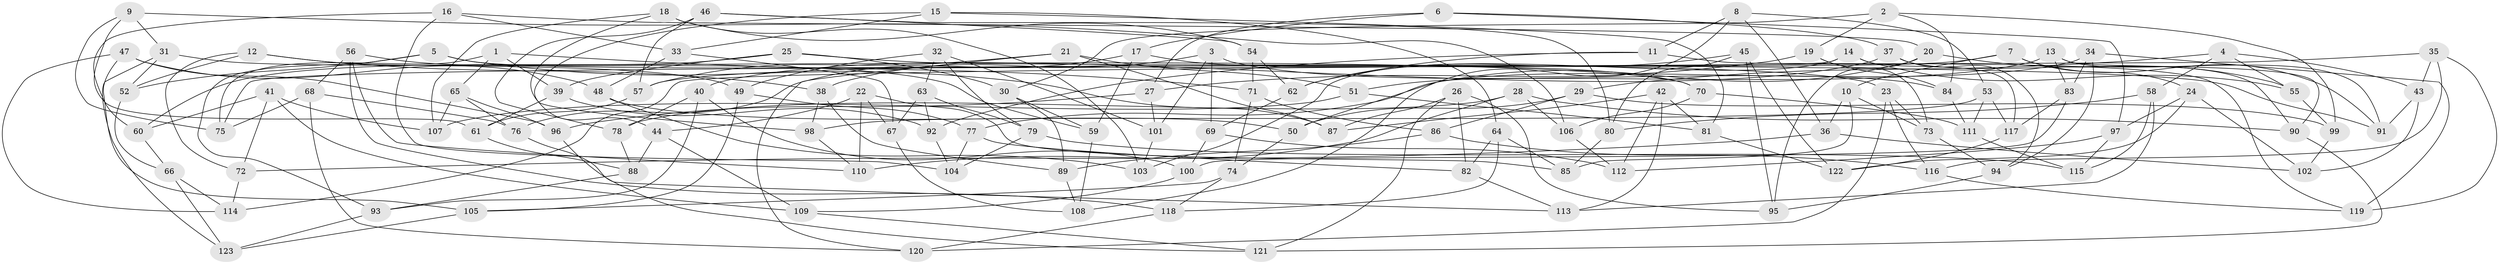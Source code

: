// Generated by graph-tools (version 1.1) at 2025/50/03/09/25 03:50:51]
// undirected, 123 vertices, 246 edges
graph export_dot {
graph [start="1"]
  node [color=gray90,style=filled];
  1;
  2;
  3;
  4;
  5;
  6;
  7;
  8;
  9;
  10;
  11;
  12;
  13;
  14;
  15;
  16;
  17;
  18;
  19;
  20;
  21;
  22;
  23;
  24;
  25;
  26;
  27;
  28;
  29;
  30;
  31;
  32;
  33;
  34;
  35;
  36;
  37;
  38;
  39;
  40;
  41;
  42;
  43;
  44;
  45;
  46;
  47;
  48;
  49;
  50;
  51;
  52;
  53;
  54;
  55;
  56;
  57;
  58;
  59;
  60;
  61;
  62;
  63;
  64;
  65;
  66;
  67;
  68;
  69;
  70;
  71;
  72;
  73;
  74;
  75;
  76;
  77;
  78;
  79;
  80;
  81;
  82;
  83;
  84;
  85;
  86;
  87;
  88;
  89;
  90;
  91;
  92;
  93;
  94;
  95;
  96;
  97;
  98;
  99;
  100;
  101;
  102;
  103;
  104;
  105;
  106;
  107;
  108;
  109;
  110;
  111;
  112;
  113;
  114;
  115;
  116;
  117;
  118;
  119;
  120;
  121;
  122;
  123;
  1 -- 39;
  1 -- 75;
  1 -- 65;
  1 -- 71;
  2 -- 99;
  2 -- 19;
  2 -- 84;
  2 -- 30;
  3 -- 38;
  3 -- 101;
  3 -- 69;
  3 -- 84;
  4 -- 55;
  4 -- 43;
  4 -- 29;
  4 -- 58;
  5 -- 52;
  5 -- 87;
  5 -- 93;
  5 -- 23;
  6 -- 97;
  6 -- 37;
  6 -- 27;
  6 -- 17;
  7 -- 57;
  7 -- 10;
  7 -- 24;
  7 -- 91;
  8 -- 11;
  8 -- 53;
  8 -- 108;
  8 -- 36;
  9 -- 31;
  9 -- 75;
  9 -- 106;
  9 -- 61;
  10 -- 36;
  10 -- 85;
  10 -- 73;
  11 -- 119;
  11 -- 62;
  11 -- 92;
  12 -- 38;
  12 -- 72;
  12 -- 52;
  12 -- 49;
  13 -- 51;
  13 -- 83;
  13 -- 90;
  13 -- 91;
  14 -- 55;
  14 -- 75;
  14 -- 117;
  14 -- 103;
  15 -- 64;
  15 -- 81;
  15 -- 44;
  15 -- 33;
  16 -- 104;
  16 -- 60;
  16 -- 20;
  16 -- 33;
  17 -- 59;
  17 -- 76;
  17 -- 70;
  18 -- 98;
  18 -- 103;
  18 -- 107;
  18 -- 54;
  19 -- 27;
  19 -- 73;
  19 -- 84;
  20 -- 55;
  20 -- 95;
  20 -- 50;
  21 -- 120;
  21 -- 87;
  21 -- 51;
  21 -- 57;
  22 -- 67;
  22 -- 110;
  22 -- 85;
  22 -- 44;
  23 -- 116;
  23 -- 120;
  23 -- 73;
  24 -- 97;
  24 -- 102;
  24 -- 122;
  25 -- 39;
  25 -- 60;
  25 -- 91;
  25 -- 30;
  26 -- 87;
  26 -- 121;
  26 -- 82;
  26 -- 95;
  27 -- 101;
  27 -- 96;
  28 -- 78;
  28 -- 90;
  28 -- 110;
  28 -- 106;
  29 -- 50;
  29 -- 99;
  29 -- 86;
  30 -- 89;
  30 -- 59;
  31 -- 70;
  31 -- 123;
  31 -- 52;
  32 -- 101;
  32 -- 49;
  32 -- 79;
  32 -- 63;
  33 -- 67;
  33 -- 48;
  34 -- 94;
  34 -- 119;
  34 -- 83;
  34 -- 77;
  35 -- 119;
  35 -- 43;
  35 -- 114;
  35 -- 116;
  36 -- 72;
  36 -- 102;
  37 -- 94;
  37 -- 40;
  37 -- 90;
  38 -- 89;
  38 -- 98;
  39 -- 61;
  39 -- 92;
  40 -- 93;
  40 -- 78;
  40 -- 100;
  41 -- 107;
  41 -- 60;
  41 -- 109;
  41 -- 72;
  42 -- 112;
  42 -- 87;
  42 -- 81;
  42 -- 113;
  43 -- 91;
  43 -- 102;
  44 -- 109;
  44 -- 88;
  45 -- 62;
  45 -- 122;
  45 -- 80;
  45 -- 95;
  46 -- 78;
  46 -- 57;
  46 -- 54;
  46 -- 80;
  47 -- 96;
  47 -- 114;
  47 -- 48;
  47 -- 105;
  48 -- 103;
  48 -- 50;
  49 -- 77;
  49 -- 105;
  50 -- 74;
  51 -- 81;
  51 -- 107;
  52 -- 66;
  53 -- 117;
  53 -- 111;
  53 -- 98;
  54 -- 62;
  54 -- 71;
  55 -- 99;
  56 -- 68;
  56 -- 59;
  56 -- 118;
  56 -- 110;
  57 -- 61;
  58 -- 115;
  58 -- 80;
  58 -- 113;
  59 -- 108;
  60 -- 66;
  61 -- 88;
  62 -- 69;
  63 -- 79;
  63 -- 92;
  63 -- 67;
  64 -- 82;
  64 -- 118;
  64 -- 85;
  65 -- 107;
  65 -- 96;
  65 -- 76;
  66 -- 114;
  66 -- 123;
  67 -- 108;
  68 -- 120;
  68 -- 76;
  68 -- 75;
  69 -- 112;
  69 -- 100;
  70 -- 111;
  70 -- 106;
  71 -- 74;
  71 -- 86;
  72 -- 114;
  73 -- 94;
  74 -- 118;
  74 -- 105;
  76 -- 113;
  77 -- 82;
  77 -- 104;
  78 -- 88;
  79 -- 115;
  79 -- 104;
  80 -- 85;
  81 -- 122;
  82 -- 113;
  83 -- 100;
  83 -- 117;
  84 -- 111;
  86 -- 116;
  86 -- 89;
  88 -- 93;
  89 -- 108;
  90 -- 121;
  92 -- 104;
  93 -- 123;
  94 -- 95;
  96 -- 121;
  97 -- 112;
  97 -- 115;
  98 -- 110;
  99 -- 102;
  100 -- 109;
  101 -- 103;
  105 -- 123;
  106 -- 112;
  109 -- 121;
  111 -- 115;
  116 -- 119;
  117 -- 122;
  118 -- 120;
}
